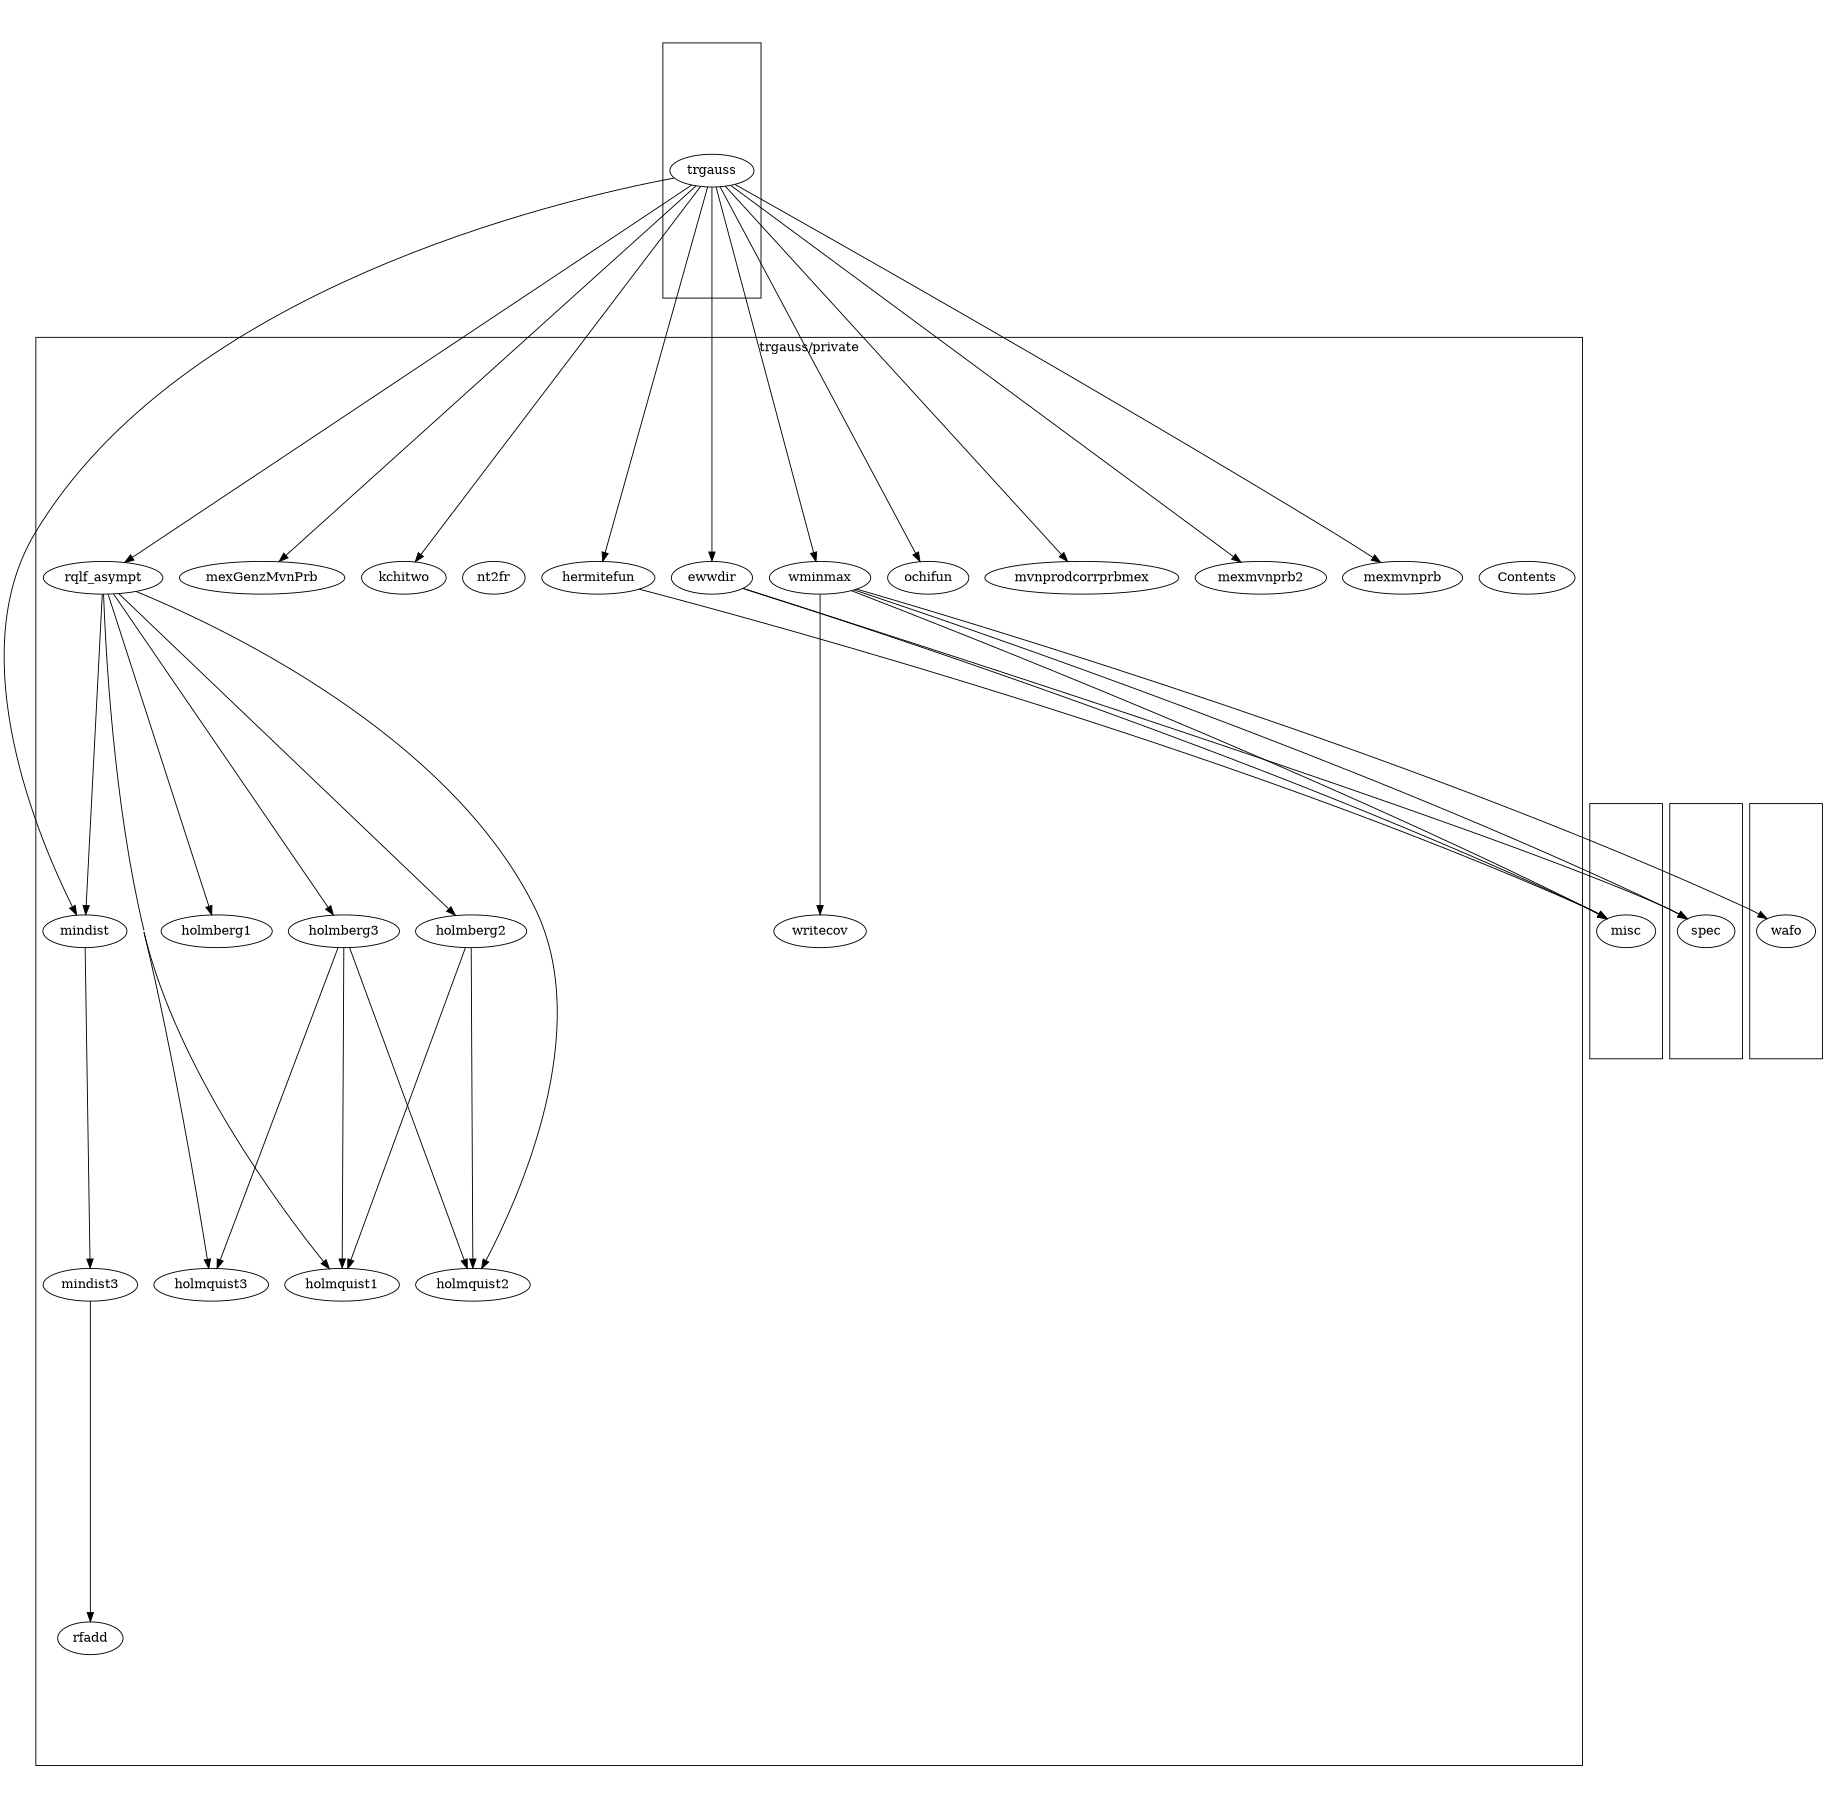 /* Created by dotwrite for Matlab */
digraph dotwrite2 {
 size = "12.2212,12.2212";
 ratio = fill;
 concentrate = true;
 edge [constraint = true];
 subgraph cluster1 {
 URL = "../../../wafo/graph.html";
1;
}
 subgraph cluster2 {
 URL = "../../../wafo/misc/graph.html";
2;
}
 subgraph cluster3 {
 URL = "../../../wafo/spec/graph.html";
3;
}
 subgraph cluster4 {
 URL = "../../../wafo/trgauss/graph.html";
4;
}
 subgraph cluster5 {
 label = "trgauss/private";
 URL = "index.html";
5;
6;
7;
8;
9;
10;
11;
12;
13;
14;
15;
16;
17;
18;
19;
20;
21;
22;
23;
24;
25;
26;
}
  4 -> 6;
  4 -> 7;
  4 -> 14;
  4 -> 15;
  4 -> 16;
  4 -> 17;
  4 -> 18;
  4 -> 20;
  4 -> 22;
  4 -> 24;
  4 -> 25;
  6 -> 2;
  6 -> 3;
  7 -> 2;
  9 -> 11;
  9 -> 12;
  10 -> 11;
  10 -> 12;
  10 -> 13;
  18 -> 19;
  19 -> 23;
  24 -> 8;
  24 -> 9;
  24 -> 10;
  24 -> 11;
  24 -> 12;
  24 -> 13;
  24 -> 18;
  25 -> 1;
  25 -> 2;
  25 -> 3;
  25 -> 26;

 1 [URL="../../../wafo/graph.html",label="wafo"];
 2 [URL="../../../wafo/misc/graph.html",label="misc"];
 3 [URL="../../../wafo/spec/graph.html",label="spec"];
 4 [URL="../../../wafo/trgauss/graph.html",label="trgauss"];
 5 [URL="Contents.html",label="Contents"];
 6 [URL="ewwdir.html",label="ewwdir"];
 7 [URL="hermitefun.html",label="hermitefun"];
 8 [URL="holmberg1.html",label="holmberg1"];
 9 [URL="holmberg2.html",label="holmberg2"];
 10 [URL="holmberg3.html",label="holmberg3"];
 11 [URL="holmquist1.html",label="holmquist1"];
 12 [URL="holmquist2.html",label="holmquist2"];
 13 [URL="holmquist3.html",label="holmquist3"];
 14 [URL="kchitwo.html",label="kchitwo"];
 15 [URL="mexGenzMvnPrb.html",label="mexGenzMvnPrb"];
 16 [URL="mexmvnprb.html",label="mexmvnprb"];
 17 [URL="mexmvnprb2.html",label="mexmvnprb2"];
 18 [URL="mindist.html",label="mindist"];
 19 [URL="mindist3.html",label="mindist3"];
 20 [URL="mvnprodcorrprbmex.html",label="mvnprodcorrprbmex"];
 21 [URL="nt2fr.html",label="nt2fr"];
 22 [URL="ochifun.html",label="ochifun"];
 23 [URL="rfadd.html",label="rfadd"];
 24 [URL="rqlf_asympt.html",label="rqlf_asympt"];
 25 [URL="wminmax.html",label="wminmax"];
 26 [URL="writecov.html",label="writecov"];
}